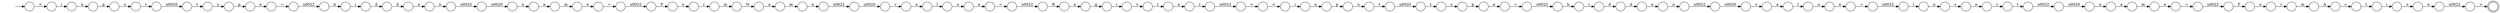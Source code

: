 digraph Automaton {
  rankdir = LR;
  0 [shape=circle,label=""];
  0 -> 59 [label="m"]
  1 [shape=circle,label=""];
  1 -> 92 [label="c"]
  2 [shape=circle,label=""];
  2 -> 82 [label="r"]
  3 [shape=circle,label=""];
  3 -> 88 [label="e"]
  4 [shape=circle,label=""];
  4 -> 76 [label="u"]
  5 [shape=circle,label=""];
  5 -> 56 [label="<"]
  6 [shape=circle,label=""];
  6 -> 33 [label="t"]
  7 [shape=circle,label=""];
  7 -> 31 [label="o"]
  8 [shape=circle,label=""];
  8 -> 66 [label="e"]
  9 [shape=circle,label=""];
  9 -> 57 [label="e"]
  10 [shape=circle,label=""];
  10 -> 104 [label="n"]
  11 [shape=circle,label=""];
  11 -> 61 [label="F"]
  12 [shape=circle,label=""];
  12 -> 47 [label="v"]
  13 [shape=circle,label=""];
  13 -> 83 [label="p"]
  14 [shape=circle,label=""];
  14 -> 101 [label="d"]
  15 [shape=circle,label=""];
  15 -> 20 [label="e"]
  16 [shape=circle,label=""];
  16 -> 62 [label=">"]
  17 [shape=circle,label=""];
  17 -> 5 [label=">"]
  18 [shape=circle,label=""];
  18 -> 69 [label="\u0022"]
  19 [shape=circle,label=""];
  19 -> 18 [label="="]
  20 [shape=circle,label=""];
  20 -> 54 [label="="]
  21 [shape=circle,label=""];
  initial [shape=plaintext,label=""];
  initial -> 21
  21 -> 97 [label="<"]
  22 [shape=circle,label=""];
  22 -> 46 [label="\u0022"]
  23 [shape=circle,label=""];
  23 -> 13 [label="y"]
  24 [shape=circle,label=""];
  24 -> 93 [label="N"]
  25 [shape=circle,label=""];
  25 -> 24 [label="m"]
  26 [shape=circle,label=""];
  26 -> 45 [label="a"]
  27 [shape=circle,label=""];
  27 -> 3 [label="u"]
  28 [shape=circle,label=""];
  28 -> 12 [label="\u0020"]
  29 [shape=circle,label=""];
  29 -> 28 [label="\u0022"]
  30 [shape=circle,label=""];
  30 -> 63 [label="i"]
  31 [shape=circle,label=""];
  31 -> 25 [label="r"]
  32 [shape=circle,label=""];
  32 -> 108 [label="\u0020"]
  33 [shape=circle,label=""];
  33 -> 95 [label="e"]
  34 [shape=circle,label=""];
  34 -> 85 [label="n"]
  35 [shape=circle,label=""];
  35 -> 52 [label="R"]
  36 [shape=circle,label=""];
  36 -> 39 [label="g"]
  37 [shape=circle,label=""];
  37 -> 71 [label="u"]
  38 [shape=circle,label=""];
  38 -> 72 [label="d"]
  39 [shape=circle,label=""];
  39 -> 103 [label="i"]
  40 [shape=circle,label=""];
  40 -> 77 [label="\u0022"]
  41 [shape=circle,label=""];
  41 -> 86 [label="\u0022"]
  42 [shape=circle,label=""];
  42 -> 44 [label="n"]
  43 [shape=circle,label=""];
  43 -> 65 [label="p"]
  44 [shape=circle,label=""];
  44 -> 37 [label="p"]
  45 [shape=circle,label=""];
  45 -> 27 [label="l"]
  46 [shape=circle,label=""];
  46 -> 73 [label="h"]
  47 [shape=circle,label=""];
  47 -> 75 [label="a"]
  48 [shape=circle,label=""];
  48 -> 43 [label="y"]
  49 [shape=circle,label=""];
  49 -> 48 [label="t"]
  50 [shape=circle,label=""];
  50 -> 8 [label="s"]
  51 [shape=circle,label=""];
  51 -> 67 [label="n"]
  52 [shape=circle,label=""];
  52 -> 36 [label="e"]
  53 [shape=circle,label=""];
  53 -> 22 [label="="]
  54 [shape=circle,label=""];
  54 -> 11 [label="\u0022"]
  55 [shape=circle,label=""];
  55 -> 58 [label="n"]
  56 [shape=circle,label=""];
  56 -> 42 [label="i"]
  57 [shape=circle,label=""];
  57 -> 87 [label="="]
  58 [shape=circle,label=""];
  58 -> 0 [label="a"]
  59 [shape=circle,label=""];
  59 -> 19 [label="e"]
  60 [shape=circle,label=""];
  60 -> 50 [label="n"]
  61 [shape=circle,label=""];
  61 -> 2 [label="o"]
  62 [shape=doublecircle,label=""];
  63 [shape=circle,label=""];
  63 -> 10 [label="o"]
  64 [shape=circle,label=""];
  64 -> 38 [label="i"]
  65 [shape=circle,label=""];
  65 -> 53 [label="e"]
  66 [shape=circle,label=""];
  66 -> 105 [label="r"]
  67 [shape=circle,label=""];
  67 -> 78 [label="a"]
  68 [shape=circle,label=""];
  68 -> 14 [label="d"]
  69 [shape=circle,label=""];
  69 -> 7 [label="F"]
  70 [shape=circle,label=""];
  70 -> 81 [label="\u0022"]
  71 [shape=circle,label=""];
  71 -> 32 [label="t"]
  72 [shape=circle,label=""];
  72 -> 96 [label="d"]
  73 [shape=circle,label=""];
  73 -> 68 [label="i"]
  74 [shape=circle,label=""];
  74 -> 26 [label="v"]
  75 [shape=circle,label=""];
  75 -> 98 [label="l"]
  76 [shape=circle,label=""];
  76 -> 94 [label="t"]
  77 [shape=circle,label=""];
  77 -> 51 [label="\u0020"]
  78 [shape=circle,label=""];
  78 -> 15 [label="m"]
  79 [shape=circle,label=""];
  79 -> 29 [label="e"]
  80 [shape=circle,label=""];
  80 -> 60 [label="i"]
  81 [shape=circle,label=""];
  81 -> 74 [label="\u0020"]
  82 [shape=circle,label=""];
  82 -> 107 [label="m"]
  83 [shape=circle,label=""];
  83 -> 100 [label="e"]
  84 [shape=circle,label=""];
  84 -> 17 [label="\u0022"]
  85 [shape=circle,label=""];
  85 -> 4 [label="p"]
  86 [shape=circle,label=""];
  86 -> 55 [label="\u0020"]
  87 [shape=circle,label=""];
  87 -> 35 [label="\u0022"]
  88 [shape=circle,label=""];
  88 -> 102 [label="="]
  89 [shape=circle,label=""];
  89 -> 70 [label="n"]
  90 [shape=circle,label=""];
  90 -> 79 [label="m"]
  91 [shape=circle,label=""];
  91 -> 106 [label="\u0022"]
  92 [shape=circle,label=""];
  92 -> 30 [label="t"]
  93 [shape=circle,label=""];
  93 -> 90 [label="a"]
  94 [shape=circle,label=""];
  94 -> 49 [label="\u0020"]
  95 [shape=circle,label=""];
  95 -> 84 [label="r"]
  96 [shape=circle,label=""];
  96 -> 89 [label="e"]
  97 [shape=circle,label=""];
  97 -> 34 [label="i"]
  98 [shape=circle,label=""];
  98 -> 9 [label="u"]
  99 [shape=circle,label=""];
  99 -> 41 [label="n"]
  100 [shape=circle,label=""];
  100 -> 91 [label="="]
  101 [shape=circle,label=""];
  101 -> 99 [label="e"]
  102 [shape=circle,label=""];
  102 -> 80 [label="\u0022"]
  103 [shape=circle,label=""];
  103 -> 6 [label="s"]
  104 [shape=circle,label=""];
  104 -> 16 [label="\u0022"]
  105 [shape=circle,label=""];
  105 -> 40 [label="t"]
  106 [shape=circle,label=""];
  106 -> 64 [label="h"]
  107 [shape=circle,label=""];
  107 -> 1 [label="A"]
  108 [shape=circle,label=""];
  108 -> 23 [label="t"]
}

